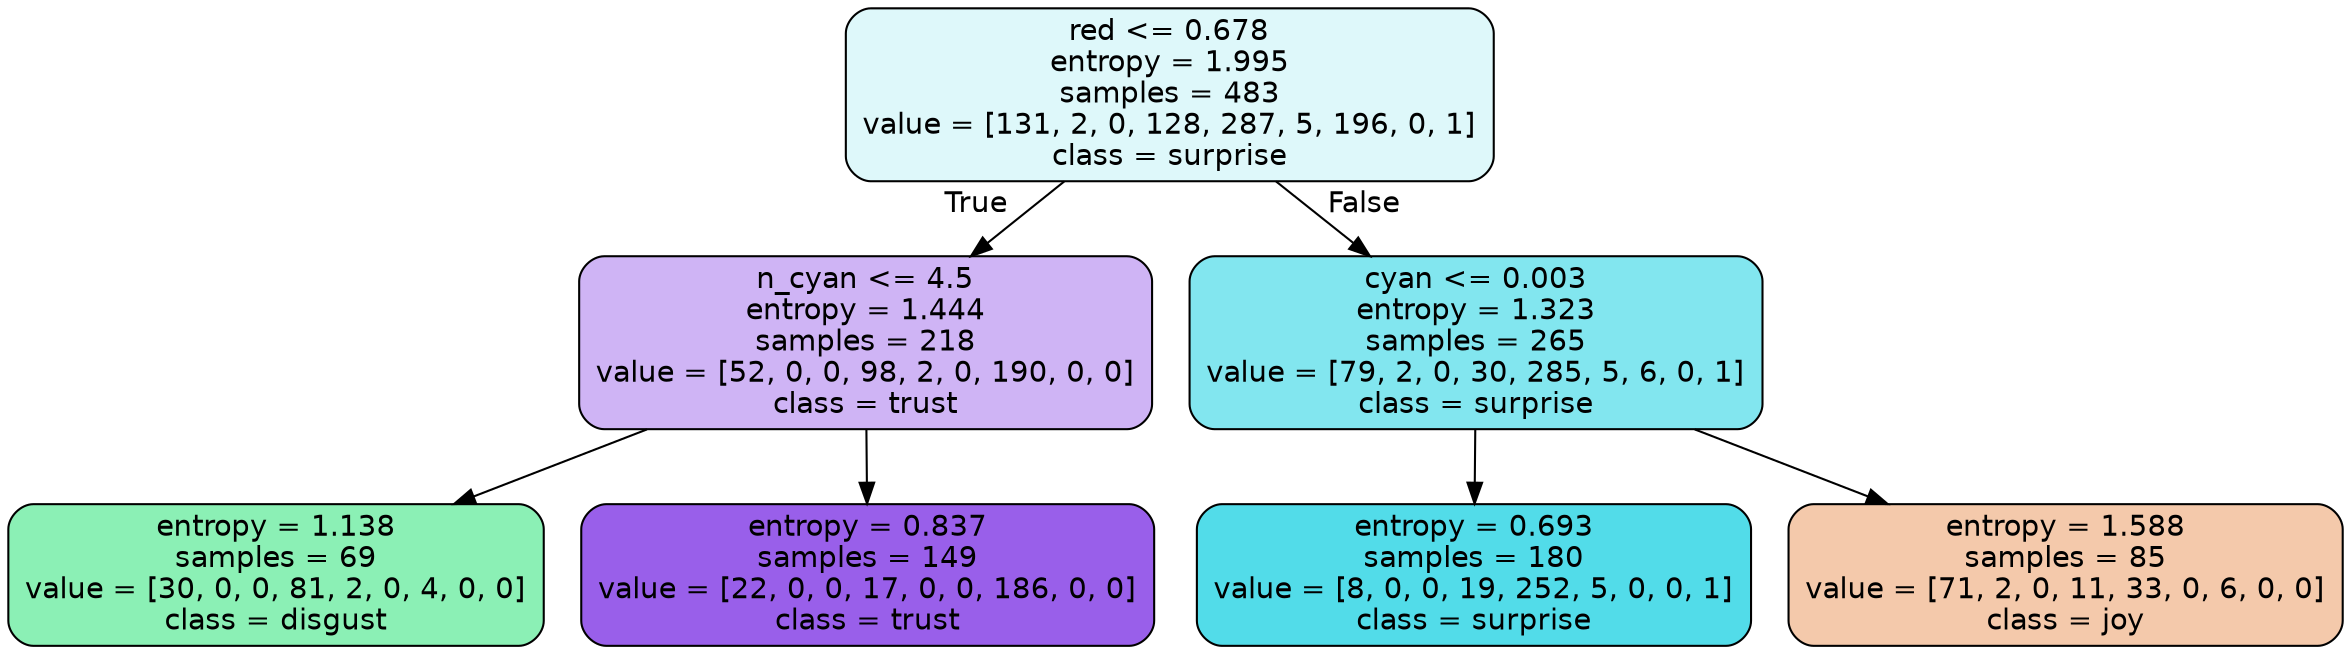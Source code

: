 digraph Tree {
node [shape=box, style="filled, rounded", color="black", fontname=helvetica] ;
edge [fontname=helvetica] ;
0 [label="red <= 0.678\nentropy = 1.995\nsamples = 483\nvalue = [131, 2, 0, 128, 287, 5, 196, 0, 1]\nclass = surprise", fillcolor="#39d7e52a"] ;
1 [label="n_cyan <= 4.5\nentropy = 1.444\nsamples = 218\nvalue = [52, 0, 0, 98, 2, 0, 190, 0, 0]\nclass = trust", fillcolor="#8139e560"] ;
0 -> 1 [labeldistance=2.5, labelangle=45, headlabel="True"] ;
2 [label="entropy = 1.138\nsamples = 69\nvalue = [30, 0, 0, 81, 2, 0, 4, 0, 0]\nclass = disgust", fillcolor="#39e58195"] ;
1 -> 2 ;
3 [label="entropy = 0.837\nsamples = 149\nvalue = [22, 0, 0, 17, 0, 0, 186, 0, 0]\nclass = trust", fillcolor="#8139e5ce"] ;
1 -> 3 ;
4 [label="cyan <= 0.003\nentropy = 1.323\nsamples = 265\nvalue = [79, 2, 0, 30, 285, 5, 6, 0, 1]\nclass = surprise", fillcolor="#39d7e5a0"] ;
0 -> 4 [labeldistance=2.5, labelangle=-45, headlabel="False"] ;
5 [label="entropy = 0.693\nsamples = 180\nvalue = [8, 0, 0, 19, 252, 5, 0, 0, 1]\nclass = surprise", fillcolor="#39d7e5df"] ;
4 -> 5 ;
6 [label="entropy = 1.588\nsamples = 85\nvalue = [71, 2, 0, 11, 33, 0, 6, 0, 0]\nclass = joy", fillcolor="#e581396c"] ;
4 -> 6 ;
}